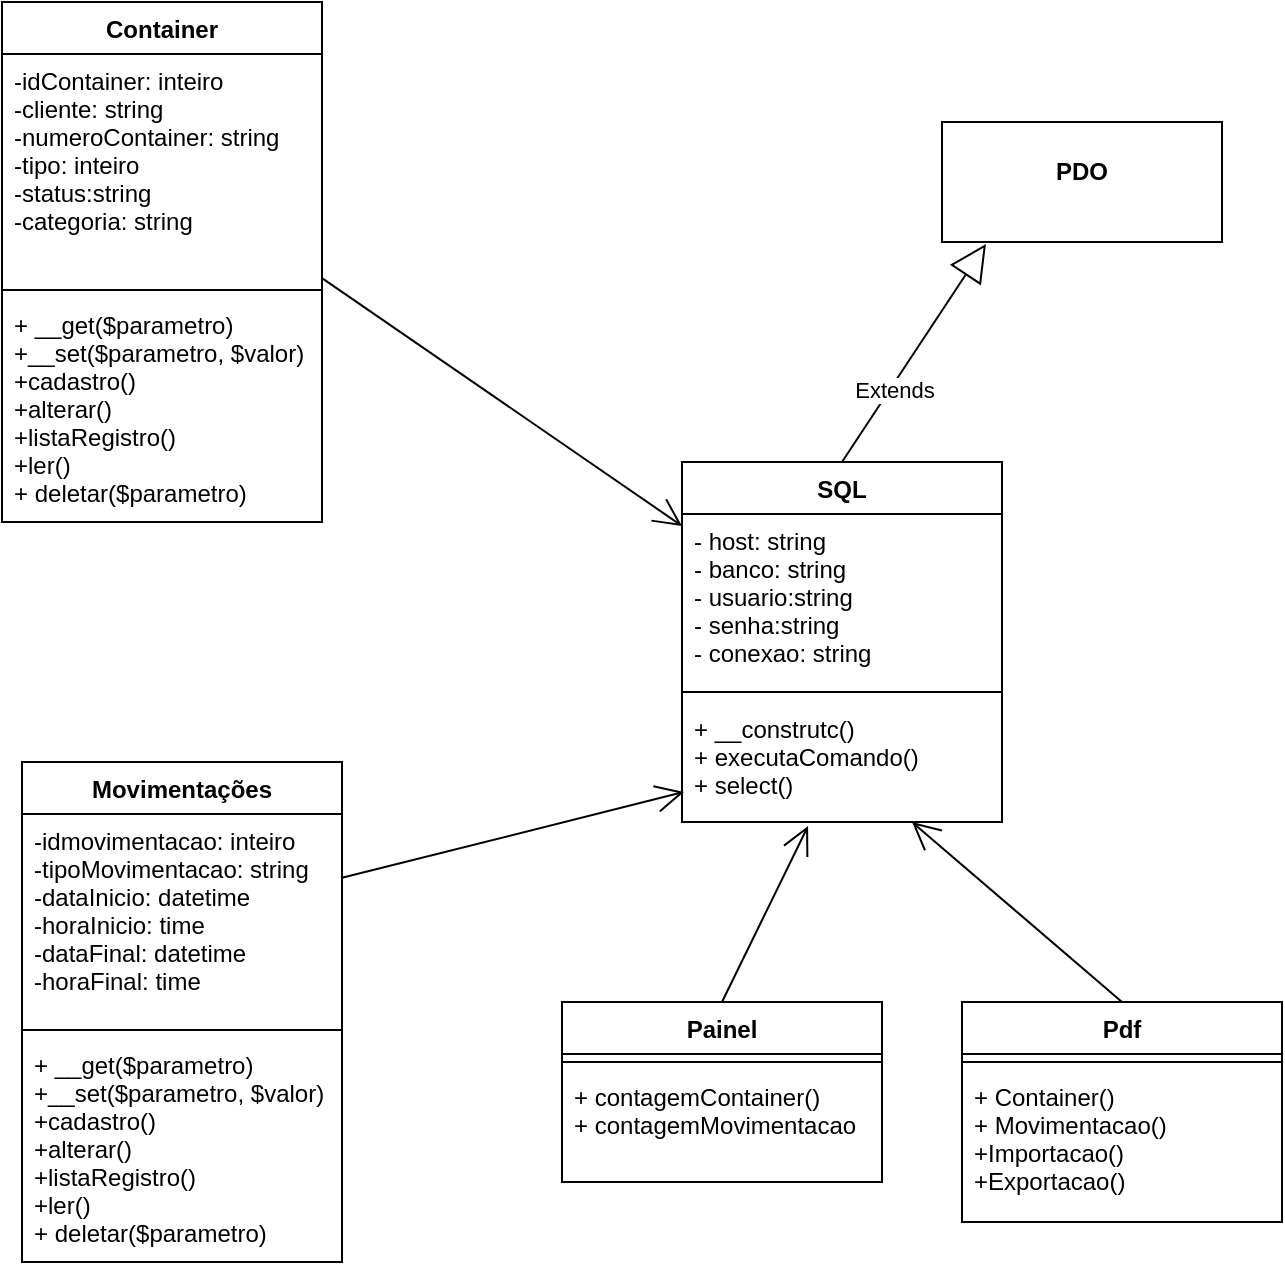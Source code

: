 <mxfile version="15.5.9" type="device"><diagram id="rO6Eud7ajVQ0JPmh1Y2L" name="Page-1"><mxGraphModel dx="1185" dy="643" grid="1" gridSize="10" guides="1" tooltips="1" connect="1" arrows="1" fold="1" page="1" pageScale="1" pageWidth="827" pageHeight="1169" math="0" shadow="0"><root><mxCell id="0"/><mxCell id="1" parent="0"/><mxCell id="YMeotrxKJ9Oz_TTp2fp6-1" value="Container" style="swimlane;fontStyle=1;align=center;verticalAlign=top;childLayout=stackLayout;horizontal=1;startSize=26;horizontalStack=0;resizeParent=1;resizeParentMax=0;resizeLast=0;collapsible=1;marginBottom=0;" parent="1" vertex="1"><mxGeometry x="150" y="40" width="160" height="260" as="geometry"/></mxCell><mxCell id="YMeotrxKJ9Oz_TTp2fp6-2" value="-idContainer: inteiro&#10;-cliente: string&#10;-numeroContainer: string&#10;-tipo: inteiro&#10;-status:string&#10;-categoria: string&#10;" style="text;strokeColor=none;fillColor=none;align=left;verticalAlign=top;spacingLeft=4;spacingRight=4;overflow=hidden;rotatable=0;points=[[0,0.5],[1,0.5]];portConstraint=eastwest;" parent="YMeotrxKJ9Oz_TTp2fp6-1" vertex="1"><mxGeometry y="26" width="160" height="114" as="geometry"/></mxCell><mxCell id="YMeotrxKJ9Oz_TTp2fp6-3" value="" style="line;strokeWidth=1;fillColor=none;align=left;verticalAlign=middle;spacingTop=-1;spacingLeft=3;spacingRight=3;rotatable=0;labelPosition=right;points=[];portConstraint=eastwest;" parent="YMeotrxKJ9Oz_TTp2fp6-1" vertex="1"><mxGeometry y="140" width="160" height="8" as="geometry"/></mxCell><mxCell id="YMeotrxKJ9Oz_TTp2fp6-4" value="+ __get($parametro)&#10;+__set($parametro, $valor)&#10;+cadastro()&#10;+alterar()&#10;+listaRegistro()&#10;+ler()&#10;+ deletar($parametro)" style="text;strokeColor=none;fillColor=none;align=left;verticalAlign=top;spacingLeft=4;spacingRight=4;overflow=hidden;rotatable=0;points=[[0,0.5],[1,0.5]];portConstraint=eastwest;" parent="YMeotrxKJ9Oz_TTp2fp6-1" vertex="1"><mxGeometry y="148" width="160" height="112" as="geometry"/></mxCell><mxCell id="YMeotrxKJ9Oz_TTp2fp6-5" value="SQL&#10;" style="swimlane;fontStyle=1;align=center;verticalAlign=top;childLayout=stackLayout;horizontal=1;startSize=26;horizontalStack=0;resizeParent=1;resizeParentMax=0;resizeLast=0;collapsible=1;marginBottom=0;" parent="1" vertex="1"><mxGeometry x="490" y="270" width="160" height="180" as="geometry"/></mxCell><mxCell id="YMeotrxKJ9Oz_TTp2fp6-6" value="- host: string&#10;- banco: string&#10;- usuario:string&#10;- senha:string&#10;- conexao: string" style="text;strokeColor=none;fillColor=none;align=left;verticalAlign=top;spacingLeft=4;spacingRight=4;overflow=hidden;rotatable=0;points=[[0,0.5],[1,0.5]];portConstraint=eastwest;" parent="YMeotrxKJ9Oz_TTp2fp6-5" vertex="1"><mxGeometry y="26" width="160" height="84" as="geometry"/></mxCell><mxCell id="YMeotrxKJ9Oz_TTp2fp6-7" value="" style="line;strokeWidth=1;fillColor=none;align=left;verticalAlign=middle;spacingTop=-1;spacingLeft=3;spacingRight=3;rotatable=0;labelPosition=right;points=[];portConstraint=eastwest;" parent="YMeotrxKJ9Oz_TTp2fp6-5" vertex="1"><mxGeometry y="110" width="160" height="10" as="geometry"/></mxCell><mxCell id="YMeotrxKJ9Oz_TTp2fp6-8" value="+ __construtc()&#10;+ executaComando()&#10;+ select()&#10;" style="text;strokeColor=none;fillColor=none;align=left;verticalAlign=top;spacingLeft=4;spacingRight=4;overflow=hidden;rotatable=0;points=[[0,0.5],[1,0.5]];portConstraint=eastwest;" parent="YMeotrxKJ9Oz_TTp2fp6-5" vertex="1"><mxGeometry y="120" width="160" height="60" as="geometry"/></mxCell><mxCell id="YMeotrxKJ9Oz_TTp2fp6-10" value="" style="endArrow=open;endFill=1;endSize=12;html=1;rounded=0;entryX=0;entryY=0.071;entryDx=0;entryDy=0;entryPerimeter=0;" parent="1" source="YMeotrxKJ9Oz_TTp2fp6-2" target="YMeotrxKJ9Oz_TTp2fp6-6" edge="1"><mxGeometry width="160" relative="1" as="geometry"><mxPoint x="226" y="460" as="sourcePoint"/><mxPoint x="406" y="310" as="targetPoint"/></mxGeometry></mxCell><mxCell id="YMeotrxKJ9Oz_TTp2fp6-15" value="Extends" style="endArrow=block;endSize=16;endFill=0;html=1;rounded=0;exitX=0.5;exitY=0;exitDx=0;exitDy=0;entryX=0.157;entryY=1.017;entryDx=0;entryDy=0;entryPerimeter=0;" parent="1" source="YMeotrxKJ9Oz_TTp2fp6-5" target="BliX6PQDxlhthCMkl-bk-1" edge="1"><mxGeometry x="-0.325" y="-2" width="160" relative="1" as="geometry"><mxPoint x="226" y="460" as="sourcePoint"/><mxPoint x="566" y="220" as="targetPoint"/><Array as="points"/><mxPoint as="offset"/></mxGeometry></mxCell><mxCell id="BliX6PQDxlhthCMkl-bk-1" value="&lt;p style=&quot;margin: 0px ; margin-top: 4px ; text-align: center&quot;&gt;&lt;br&gt;&lt;b&gt;PDO&lt;/b&gt;&lt;/p&gt;" style="verticalAlign=top;align=left;overflow=fill;fontSize=12;fontFamily=Helvetica;html=1;" parent="1" vertex="1"><mxGeometry x="620" y="100" width="140" height="60" as="geometry"/></mxCell><mxCell id="FRz-pGM24RrR60n0dDZ4-1" value="Movimentações" style="swimlane;fontStyle=1;align=center;verticalAlign=top;childLayout=stackLayout;horizontal=1;startSize=26;horizontalStack=0;resizeParent=1;resizeParentMax=0;resizeLast=0;collapsible=1;marginBottom=0;" parent="1" vertex="1"><mxGeometry x="160" y="420" width="160" height="250" as="geometry"/></mxCell><mxCell id="FRz-pGM24RrR60n0dDZ4-2" value="-idmovimentacao: inteiro&#10;-tipoMovimentacao: string&#10;-dataInicio: datetime&#10;-horaInicio: time&#10;-dataFinal: datetime&#10;-horaFinal: time&#10;" style="text;strokeColor=none;fillColor=none;align=left;verticalAlign=top;spacingLeft=4;spacingRight=4;overflow=hidden;rotatable=0;points=[[0,0.5],[1,0.5]];portConstraint=eastwest;" parent="FRz-pGM24RrR60n0dDZ4-1" vertex="1"><mxGeometry y="26" width="160" height="104" as="geometry"/></mxCell><mxCell id="FRz-pGM24RrR60n0dDZ4-3" value="" style="line;strokeWidth=1;fillColor=none;align=left;verticalAlign=middle;spacingTop=-1;spacingLeft=3;spacingRight=3;rotatable=0;labelPosition=right;points=[];portConstraint=eastwest;" parent="FRz-pGM24RrR60n0dDZ4-1" vertex="1"><mxGeometry y="130" width="160" height="8" as="geometry"/></mxCell><mxCell id="FRz-pGM24RrR60n0dDZ4-4" value="+ __get($parametro)&#10;+__set($parametro, $valor)&#10;+cadastro()&#10;+alterar()&#10;+listaRegistro()&#10;+ler()&#10;+ deletar($parametro)" style="text;strokeColor=none;fillColor=none;align=left;verticalAlign=top;spacingLeft=4;spacingRight=4;overflow=hidden;rotatable=0;points=[[0,0.5],[1,0.5]];portConstraint=eastwest;" parent="FRz-pGM24RrR60n0dDZ4-1" vertex="1"><mxGeometry y="138" width="160" height="112" as="geometry"/></mxCell><mxCell id="FRz-pGM24RrR60n0dDZ4-5" value="" style="endArrow=open;endFill=1;endSize=12;html=1;rounded=0;entryX=0.006;entryY=0.75;entryDx=0;entryDy=0;entryPerimeter=0;" parent="1" source="FRz-pGM24RrR60n0dDZ4-2" target="YMeotrxKJ9Oz_TTp2fp6-8" edge="1"><mxGeometry width="160" relative="1" as="geometry"><mxPoint x="236" y="840" as="sourcePoint"/><mxPoint x="560" y="661.964" as="targetPoint"/></mxGeometry></mxCell><mxCell id="QltWCtlhAi7bn64Hvyyz-1" value="Painel" style="swimlane;fontStyle=1;align=center;verticalAlign=top;childLayout=stackLayout;horizontal=1;startSize=26;horizontalStack=0;resizeParent=1;resizeParentMax=0;resizeLast=0;collapsible=1;marginBottom=0;" parent="1" vertex="1"><mxGeometry x="430" y="540" width="160" height="90" as="geometry"/></mxCell><mxCell id="QltWCtlhAi7bn64Hvyyz-3" value="" style="line;strokeWidth=1;fillColor=none;align=left;verticalAlign=middle;spacingTop=-1;spacingLeft=3;spacingRight=3;rotatable=0;labelPosition=right;points=[];portConstraint=eastwest;" parent="QltWCtlhAi7bn64Hvyyz-1" vertex="1"><mxGeometry y="26" width="160" height="8" as="geometry"/></mxCell><mxCell id="QltWCtlhAi7bn64Hvyyz-4" value="+ contagemContainer()&#10;+ contagemMovimentacao" style="text;strokeColor=none;fillColor=none;align=left;verticalAlign=top;spacingLeft=4;spacingRight=4;overflow=hidden;rotatable=0;points=[[0,0.5],[1,0.5]];portConstraint=eastwest;" parent="QltWCtlhAi7bn64Hvyyz-1" vertex="1"><mxGeometry y="34" width="160" height="56" as="geometry"/></mxCell><mxCell id="QltWCtlhAi7bn64Hvyyz-5" value="" style="endArrow=open;endFill=1;endSize=12;html=1;rounded=0;entryX=0.394;entryY=1.033;entryDx=0;entryDy=0;entryPerimeter=0;exitX=0.5;exitY=0;exitDx=0;exitDy=0;" parent="1" source="QltWCtlhAi7bn64Hvyyz-1" target="YMeotrxKJ9Oz_TTp2fp6-8" edge="1"><mxGeometry width="160" relative="1" as="geometry"><mxPoint x="553" y="530" as="sourcePoint"/><mxPoint x="800.96" y="555" as="targetPoint"/></mxGeometry></mxCell><mxCell id="o9m2lm7M9PY7MD-MheJx-1" value="Pdf" style="swimlane;fontStyle=1;align=center;verticalAlign=top;childLayout=stackLayout;horizontal=1;startSize=26;horizontalStack=0;resizeParent=1;resizeParentMax=0;resizeLast=0;collapsible=1;marginBottom=0;" vertex="1" parent="1"><mxGeometry x="630" y="540" width="160" height="110" as="geometry"/></mxCell><mxCell id="o9m2lm7M9PY7MD-MheJx-2" value="" style="line;strokeWidth=1;fillColor=none;align=left;verticalAlign=middle;spacingTop=-1;spacingLeft=3;spacingRight=3;rotatable=0;labelPosition=right;points=[];portConstraint=eastwest;" vertex="1" parent="o9m2lm7M9PY7MD-MheJx-1"><mxGeometry y="26" width="160" height="8" as="geometry"/></mxCell><mxCell id="o9m2lm7M9PY7MD-MheJx-3" value="+ Container()&#10;+ Movimentacao()&#10;+Importacao()&#10;+Exportacao()" style="text;strokeColor=none;fillColor=none;align=left;verticalAlign=top;spacingLeft=4;spacingRight=4;overflow=hidden;rotatable=0;points=[[0,0.5],[1,0.5]];portConstraint=eastwest;" vertex="1" parent="o9m2lm7M9PY7MD-MheJx-1"><mxGeometry y="34" width="160" height="76" as="geometry"/></mxCell><mxCell id="o9m2lm7M9PY7MD-MheJx-4" value="" style="endArrow=open;endFill=1;endSize=12;html=1;rounded=0;exitX=0.5;exitY=0;exitDx=0;exitDy=0;" edge="1" source="o9m2lm7M9PY7MD-MheJx-1" parent="1" target="YMeotrxKJ9Oz_TTp2fp6-8"><mxGeometry width="160" relative="1" as="geometry"><mxPoint x="753" y="530" as="sourcePoint"/><mxPoint x="753.04" y="451.98" as="targetPoint"/></mxGeometry></mxCell></root></mxGraphModel></diagram></mxfile>